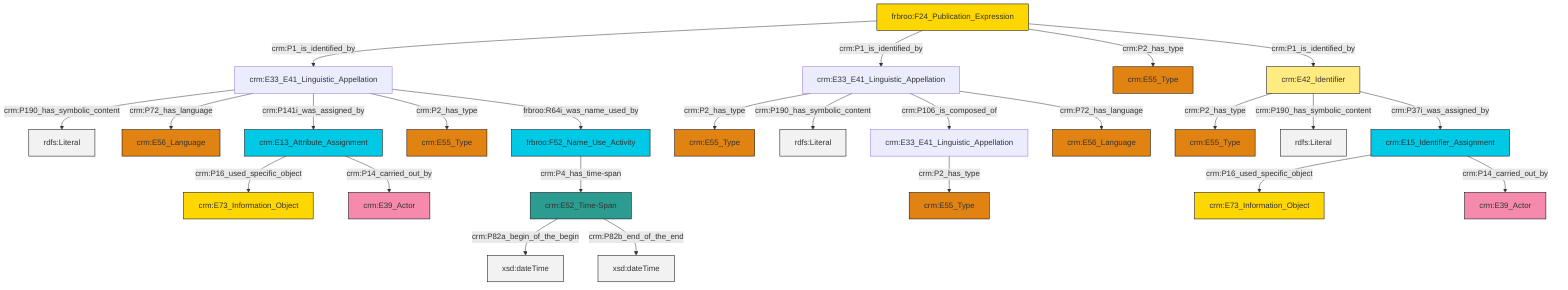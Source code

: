 graph TD
classDef Literal fill:#f2f2f2,stroke:#000000;
classDef CRM_Entity fill:#FFFFFF,stroke:#000000;
classDef Temporal_Entity fill:#00C9E6, stroke:#000000;
classDef Type fill:#E18312, stroke:#000000;
classDef Time-Span fill:#2C9C91, stroke:#000000;
classDef Appellation fill:#FFEB7F, stroke:#000000;
classDef Place fill:#008836, stroke:#000000;
classDef Persistent_Item fill:#B266B2, stroke:#000000;
classDef Conceptual_Object fill:#FFD700, stroke:#000000;
classDef Physical_Thing fill:#D2B48C, stroke:#000000;
classDef Actor fill:#f58aad, stroke:#000000;
classDef PC_Classes fill:#4ce600, stroke:#000000;
classDef Multi fill:#cccccc,stroke:#000000;

0["crm:E13_Attribute_Assignment"]:::Temporal_Entity -->|crm:P16_used_specific_object| 1["crm:E73_Information_Object"]:::Conceptual_Object
6["crm:E33_E41_Linguistic_Appellation"]:::Default -->|crm:P2_has_type| 7["crm:E55_Type"]:::Type
16["crm:E42_Identifier"]:::Appellation -->|crm:P2_has_type| 17["crm:E55_Type"]:::Type
14["crm:E33_E41_Linguistic_Appellation"]:::Default -->|crm:P2_has_type| 20["crm:E55_Type"]:::Type
10["crm:E33_E41_Linguistic_Appellation"]:::Default -->|crm:P190_has_symbolic_content| 21[rdfs:Literal]:::Literal
18["frbroo:F24_Publication_Expression"]:::Conceptual_Object -->|crm:P1_is_identified_by| 10["crm:E33_E41_Linguistic_Appellation"]:::Default
10["crm:E33_E41_Linguistic_Appellation"]:::Default -->|crm:P72_has_language| 24["crm:E56_Language"]:::Type
16["crm:E42_Identifier"]:::Appellation -->|crm:P190_has_symbolic_content| 35[rdfs:Literal]:::Literal
38["crm:E52_Time-Span"]:::Time-Span -->|crm:P82a_begin_of_the_begin| 39[xsd:dateTime]:::Literal
33["crm:E15_Identifier_Assignment"]:::Temporal_Entity -->|crm:P16_used_specific_object| 8["crm:E73_Information_Object"]:::Conceptual_Object
14["crm:E33_E41_Linguistic_Appellation"]:::Default -->|crm:P190_has_symbolic_content| 40[rdfs:Literal]:::Literal
4["frbroo:F52_Name_Use_Activity"]:::Temporal_Entity -->|crm:P4_has_time-span| 38["crm:E52_Time-Span"]:::Time-Span
16["crm:E42_Identifier"]:::Appellation -->|crm:P37i_was_assigned_by| 33["crm:E15_Identifier_Assignment"]:::Temporal_Entity
33["crm:E15_Identifier_Assignment"]:::Temporal_Entity -->|crm:P14_carried_out_by| 25["crm:E39_Actor"]:::Actor
0["crm:E13_Attribute_Assignment"]:::Temporal_Entity -->|crm:P14_carried_out_by| 29["crm:E39_Actor"]:::Actor
14["crm:E33_E41_Linguistic_Appellation"]:::Default -->|crm:P106_is_composed_of| 6["crm:E33_E41_Linguistic_Appellation"]:::Default
18["frbroo:F24_Publication_Expression"]:::Conceptual_Object -->|crm:P1_is_identified_by| 14["crm:E33_E41_Linguistic_Appellation"]:::Default
38["crm:E52_Time-Span"]:::Time-Span -->|crm:P82b_end_of_the_end| 42[xsd:dateTime]:::Literal
14["crm:E33_E41_Linguistic_Appellation"]:::Default -->|crm:P72_has_language| 36["crm:E56_Language"]:::Type
18["frbroo:F24_Publication_Expression"]:::Conceptual_Object -->|crm:P2_has_type| 2["crm:E55_Type"]:::Type
10["crm:E33_E41_Linguistic_Appellation"]:::Default -->|crm:P141i_was_assigned_by| 0["crm:E13_Attribute_Assignment"]:::Temporal_Entity
10["crm:E33_E41_Linguistic_Appellation"]:::Default -->|crm:P2_has_type| 12["crm:E55_Type"]:::Type
18["frbroo:F24_Publication_Expression"]:::Conceptual_Object -->|crm:P1_is_identified_by| 16["crm:E42_Identifier"]:::Appellation
10["crm:E33_E41_Linguistic_Appellation"]:::Default -->|frbroo:R64i_was_name_used_by| 4["frbroo:F52_Name_Use_Activity"]:::Temporal_Entity